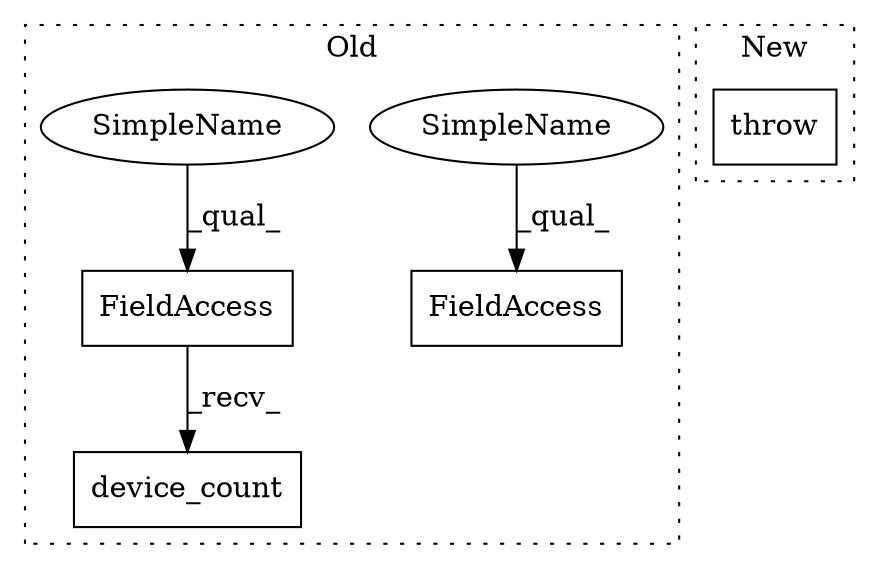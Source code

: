digraph G {
subgraph cluster0 {
1 [label="device_count" a="32" s="11182" l="14" shape="box"];
3 [label="FieldAccess" a="22" s="11171" l="10" shape="box"];
4 [label="FieldAccess" a="22" s="11035" l="10" shape="box"];
5 [label="SimpleName" a="42" s="11035" l="5" shape="ellipse"];
6 [label="SimpleName" a="42" s="11171" l="5" shape="ellipse"];
label = "Old";
style="dotted";
}
subgraph cluster1 {
2 [label="throw" a="53" s="15272" l="6" shape="box"];
label = "New";
style="dotted";
}
3 -> 1 [label="_recv_"];
5 -> 4 [label="_qual_"];
6 -> 3 [label="_qual_"];
}